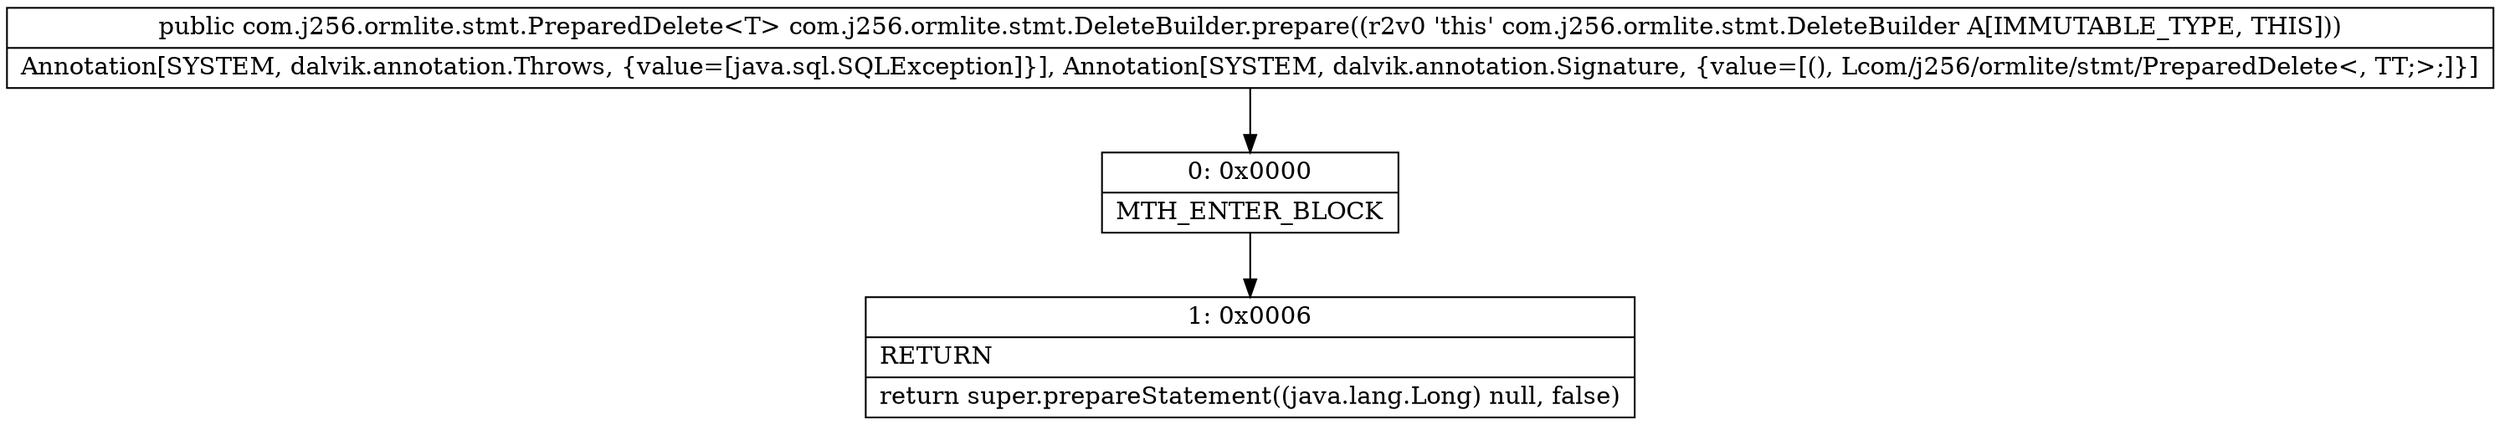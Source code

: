 digraph "CFG forcom.j256.ormlite.stmt.DeleteBuilder.prepare()Lcom\/j256\/ormlite\/stmt\/PreparedDelete;" {
Node_0 [shape=record,label="{0\:\ 0x0000|MTH_ENTER_BLOCK\l}"];
Node_1 [shape=record,label="{1\:\ 0x0006|RETURN\l|return super.prepareStatement((java.lang.Long) null, false)\l}"];
MethodNode[shape=record,label="{public com.j256.ormlite.stmt.PreparedDelete\<T\> com.j256.ormlite.stmt.DeleteBuilder.prepare((r2v0 'this' com.j256.ormlite.stmt.DeleteBuilder A[IMMUTABLE_TYPE, THIS]))  | Annotation[SYSTEM, dalvik.annotation.Throws, \{value=[java.sql.SQLException]\}], Annotation[SYSTEM, dalvik.annotation.Signature, \{value=[(), Lcom\/j256\/ormlite\/stmt\/PreparedDelete\<, TT;\>;]\}]\l}"];
MethodNode -> Node_0;
Node_0 -> Node_1;
}

